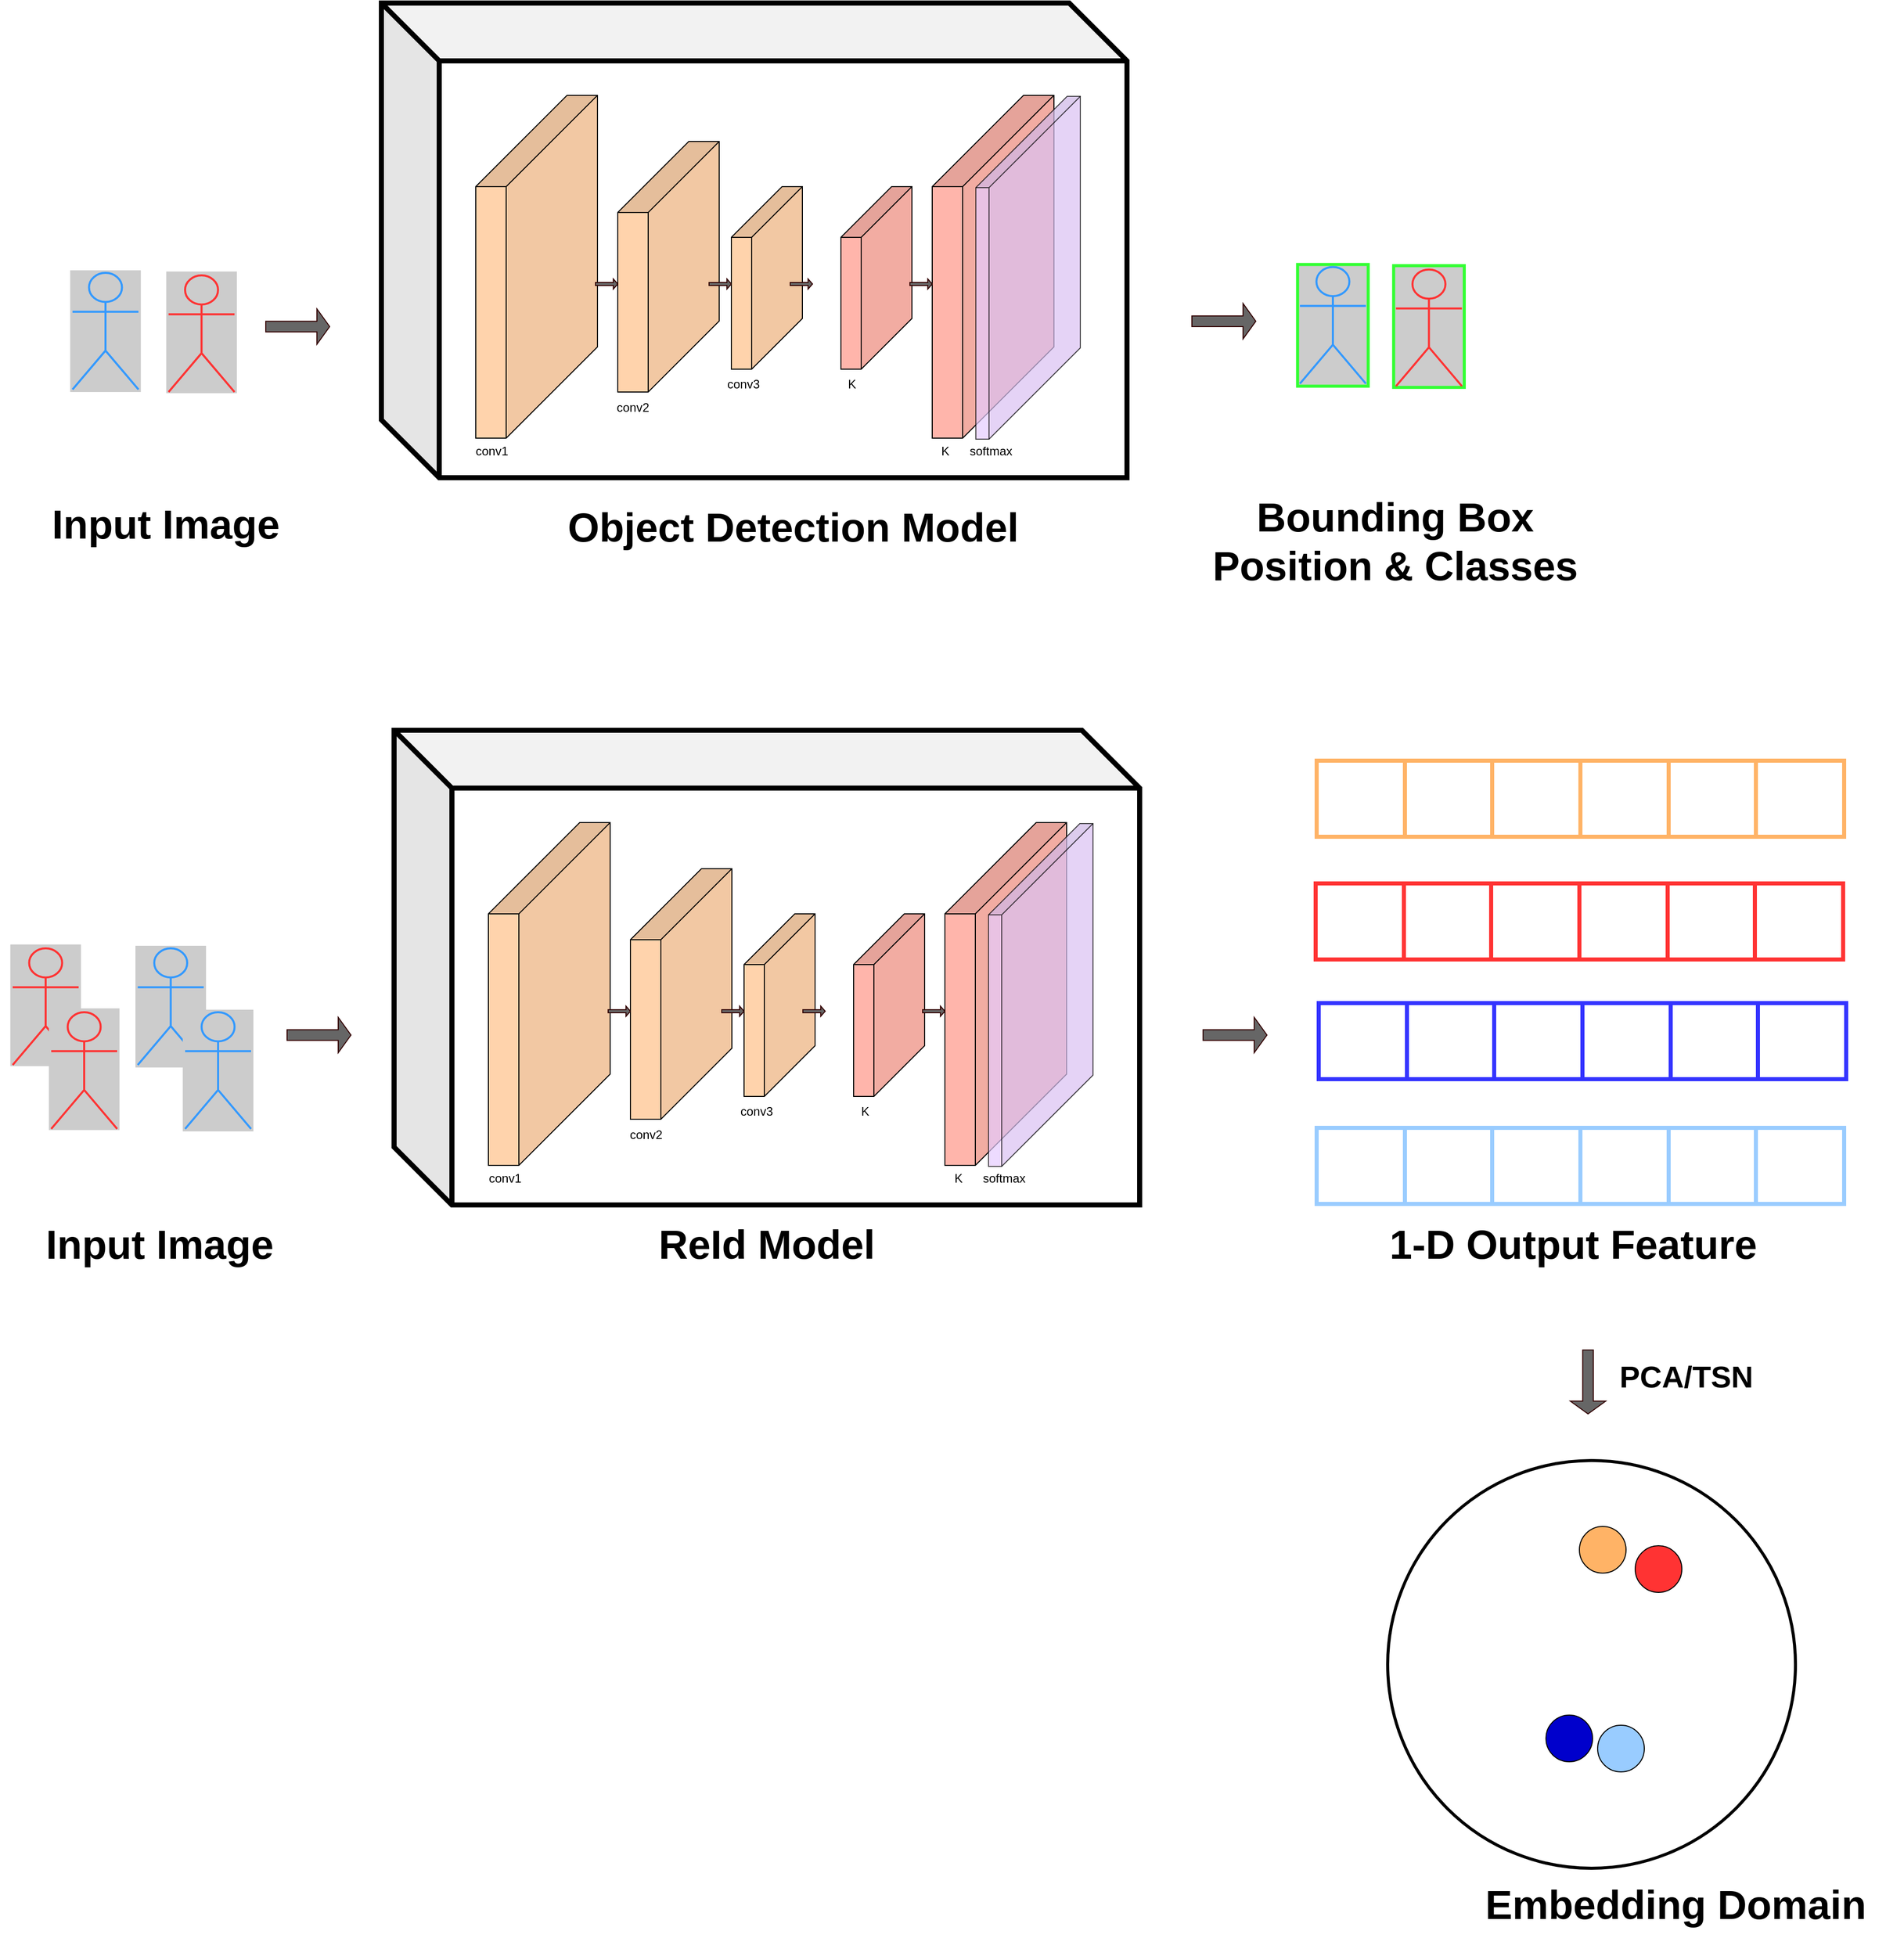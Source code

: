 <mxfile version="28.2.5">
  <diagram name="Page-1" id="WjF_F_Gl6Rn0I5zLKxKO">
    <mxGraphModel dx="316" dy="371" grid="0" gridSize="10" guides="1" tooltips="1" connect="1" arrows="1" fold="1" page="0" pageScale="1" pageWidth="1200" pageHeight="1920" math="0" shadow="0">
      <root>
        <mxCell id="0" />
        <mxCell id="1" parent="0" />
        <mxCell id="8Lv7MLW6m_Yjp40SAztl-351" value="" style="rounded=0;whiteSpace=wrap;html=1;rotation=90;fillColor=#CCCCCC;strokeColor=none;strokeWidth=3;" vertex="1" parent="1">
          <mxGeometry x="2373.695" y="1320.875" width="120" height="69.63" as="geometry" />
        </mxCell>
        <mxCell id="8Lv7MLW6m_Yjp40SAztl-121" value="&lt;h1&gt;Object Detection Model&lt;/h1&gt;" style="text;html=1;align=center;verticalAlign=middle;whiteSpace=wrap;rounded=0;fontSize=20;" vertex="1" parent="1">
          <mxGeometry x="2793.25" y="1513" width="447.5" height="67" as="geometry" />
        </mxCell>
        <mxCell id="8Lv7MLW6m_Yjp40SAztl-122" value="&lt;h1&gt;Input Image&lt;/h1&gt;" style="text;html=1;align=center;verticalAlign=middle;whiteSpace=wrap;rounded=0;fontSize=20;" vertex="1" parent="1">
          <mxGeometry x="2241" y="1510" width="315" height="67" as="geometry" />
        </mxCell>
        <mxCell id="8Lv7MLW6m_Yjp40SAztl-124" value="&lt;h1&gt;Bounding Box Position &amp;amp; Classes&lt;/h1&gt;" style="text;html=1;align=center;verticalAlign=middle;whiteSpace=wrap;rounded=0;fontSize=20;" vertex="1" parent="1">
          <mxGeometry x="3421" y="1527" width="379" height="67" as="geometry" />
        </mxCell>
        <mxCell id="8Lv7MLW6m_Yjp40SAztl-156" value="" style="shape=cube;whiteSpace=wrap;html=1;boundedLbl=1;backgroundOutline=1;darkOpacity=0.05;darkOpacity2=0.1;size=57;strokeWidth=5;direction=east;rotation=0;flipH=0;flipV=0;" vertex="1" parent="1">
          <mxGeometry x="2611" y="1031" width="735" height="468" as="geometry" />
        </mxCell>
        <mxCell id="8Lv7MLW6m_Yjp40SAztl-158" value="" style="shape=cube;whiteSpace=wrap;html=1;boundedLbl=1;backgroundOutline=1;darkOpacity=0.05;darkOpacity2=0.1;fillColor=#FFD3AC;size=90;direction=south;" vertex="1" parent="1">
          <mxGeometry x="2704" y="1122" width="120" height="338" as="geometry" />
        </mxCell>
        <mxCell id="8Lv7MLW6m_Yjp40SAztl-159" value="" style="shape=cube;whiteSpace=wrap;html=1;boundedLbl=1;backgroundOutline=1;darkOpacity=0.05;darkOpacity2=0.1;fillColor=#FFD3AC;size=70;direction=south;" vertex="1" parent="1">
          <mxGeometry x="2844" y="1167.5" width="100" height="247" as="geometry" />
        </mxCell>
        <mxCell id="8Lv7MLW6m_Yjp40SAztl-160" value="" style="shape=cube;whiteSpace=wrap;html=1;boundedLbl=1;backgroundOutline=1;darkOpacity=0.05;darkOpacity2=0.1;fillColor=#FFD3AC;size=50;direction=south;" vertex="1" parent="1">
          <mxGeometry x="2956" y="1212" width="70" height="180" as="geometry" />
        </mxCell>
        <mxCell id="8Lv7MLW6m_Yjp40SAztl-161" value="" style="shape=cube;whiteSpace=wrap;html=1;boundedLbl=1;backgroundOutline=1;darkOpacity=0.05;darkOpacity2=0.1;fillColor=#FFB5AB;size=50;direction=south;" vertex="1" parent="1">
          <mxGeometry x="3064" y="1212" width="70" height="180" as="geometry" />
        </mxCell>
        <mxCell id="8Lv7MLW6m_Yjp40SAztl-162" value="" style="shape=cube;whiteSpace=wrap;html=1;boundedLbl=1;backgroundOutline=1;darkOpacity=0.05;darkOpacity2=0.1;fillColor=#FFB5AB;size=90;direction=south;" vertex="1" parent="1">
          <mxGeometry x="3154" y="1122" width="120" height="338" as="geometry" />
        </mxCell>
        <mxCell id="8Lv7MLW6m_Yjp40SAztl-163" value="" style="shape=singleArrow;whiteSpace=wrap;html=1;strokeColor=#330000;fillColor=#666666;" vertex="1" parent="1">
          <mxGeometry x="2934" y="1303" width="22" height="10" as="geometry" />
        </mxCell>
        <mxCell id="8Lv7MLW6m_Yjp40SAztl-164" value="" style="shape=singleArrow;whiteSpace=wrap;html=1;strokeColor=#330000;fillColor=#666666;" vertex="1" parent="1">
          <mxGeometry x="2822" y="1303" width="22" height="10" as="geometry" />
        </mxCell>
        <mxCell id="8Lv7MLW6m_Yjp40SAztl-165" value="" style="shape=singleArrow;whiteSpace=wrap;html=1;strokeColor=#330000;fillColor=#666666;" vertex="1" parent="1">
          <mxGeometry x="3014" y="1303" width="22" height="10" as="geometry" />
        </mxCell>
        <mxCell id="8Lv7MLW6m_Yjp40SAztl-166" value="" style="shape=singleArrow;whiteSpace=wrap;html=1;strokeColor=#330000;fillColor=#666666;" vertex="1" parent="1">
          <mxGeometry x="3132" y="1303" width="22" height="10" as="geometry" />
        </mxCell>
        <mxCell id="8Lv7MLW6m_Yjp40SAztl-168" value="" style="shape=cube;whiteSpace=wrap;html=1;boundedLbl=1;backgroundOutline=1;darkOpacity=0.05;darkOpacity2=0.1;fillColor=#E5CCFF;size=90;direction=south;opacity=70;" vertex="1" parent="1">
          <mxGeometry x="3197" y="1123" width="103" height="338" as="geometry" />
        </mxCell>
        <mxCell id="8Lv7MLW6m_Yjp40SAztl-169" value="c&lt;span style=&quot;background-color: transparent; color: light-dark(rgb(0, 0, 0), rgb(255, 255, 255));&quot;&gt;onv2&lt;/span&gt;" style="text;html=1;align=center;verticalAlign=middle;whiteSpace=wrap;rounded=0;" vertex="1" parent="1">
          <mxGeometry x="2829" y="1414.5" width="60" height="30" as="geometry" />
        </mxCell>
        <mxCell id="8Lv7MLW6m_Yjp40SAztl-170" value="c&lt;span style=&quot;background-color: transparent; color: light-dark(rgb(0, 0, 0), rgb(255, 255, 255));&quot;&gt;onv1&lt;/span&gt;" style="text;html=1;align=center;verticalAlign=middle;whiteSpace=wrap;rounded=0;" vertex="1" parent="1">
          <mxGeometry x="2690" y="1458" width="60" height="30" as="geometry" />
        </mxCell>
        <mxCell id="8Lv7MLW6m_Yjp40SAztl-171" value="c&lt;span style=&quot;background-color: transparent; color: light-dark(rgb(0, 0, 0), rgb(255, 255, 255));&quot;&gt;onv3&lt;/span&gt;" style="text;html=1;align=center;verticalAlign=middle;whiteSpace=wrap;rounded=0;" vertex="1" parent="1">
          <mxGeometry x="2938" y="1392" width="60" height="30" as="geometry" />
        </mxCell>
        <mxCell id="8Lv7MLW6m_Yjp40SAztl-172" value="K" style="text;html=1;align=center;verticalAlign=middle;whiteSpace=wrap;rounded=0;" vertex="1" parent="1">
          <mxGeometry x="3045" y="1392" width="60" height="30" as="geometry" />
        </mxCell>
        <mxCell id="8Lv7MLW6m_Yjp40SAztl-173" value="K" style="text;html=1;align=center;verticalAlign=middle;whiteSpace=wrap;rounded=0;" vertex="1" parent="1">
          <mxGeometry x="3137" y="1458" width="60" height="30" as="geometry" />
        </mxCell>
        <mxCell id="8Lv7MLW6m_Yjp40SAztl-174" value="softmax" style="text;html=1;align=center;verticalAlign=middle;whiteSpace=wrap;rounded=0;" vertex="1" parent="1">
          <mxGeometry x="3182" y="1458" width="60" height="30" as="geometry" />
        </mxCell>
        <mxCell id="8Lv7MLW6m_Yjp40SAztl-214" value="Actor" style="shape=umlActor;verticalLabelPosition=bottom;verticalAlign=top;html=1;outlineConnect=0;noLabel=1;strokeColor=#FF3333;strokeWidth=2;fillColor=#CCCCCC;" vertex="1" parent="1">
          <mxGeometry x="2401.195" y="1299.505" width="65" height="115" as="geometry" />
        </mxCell>
        <mxCell id="8Lv7MLW6m_Yjp40SAztl-222" value="" style="shape=singleArrow;whiteSpace=wrap;html=1;strokeColor=#330000;fillColor=#666666;" vertex="1" parent="1">
          <mxGeometry x="2497" y="1332.5" width="63" height="35" as="geometry" />
        </mxCell>
        <mxCell id="8Lv7MLW6m_Yjp40SAztl-223" value="" style="shape=singleArrow;whiteSpace=wrap;html=1;strokeColor=#330000;fillColor=#666666;" vertex="1" parent="1">
          <mxGeometry x="3410" y="1327.19" width="63" height="35" as="geometry" />
        </mxCell>
        <mxCell id="8Lv7MLW6m_Yjp40SAztl-299" value="" style="group;strokeColor=#FFB366;strokeWidth=4;" vertex="1" connectable="0" parent="1">
          <mxGeometry x="3533" y="1778" width="520" height="75" as="geometry" />
        </mxCell>
        <mxCell id="8Lv7MLW6m_Yjp40SAztl-277" value="" style="childLayout=tableLayout;recursiveResize=0;shadow=0;fillColor=none;strokeColor=#FFB366;strokeWidth=4;" vertex="1" parent="8Lv7MLW6m_Yjp40SAztl-299">
          <mxGeometry width="260" height="75" as="geometry" />
        </mxCell>
        <mxCell id="8Lv7MLW6m_Yjp40SAztl-278" value="" style="shape=tableRow;horizontal=0;startSize=0;swimlaneHead=0;swimlaneBody=0;top=0;left=0;bottom=0;right=0;dropTarget=0;collapsible=0;recursiveResize=0;expand=0;fontStyle=0;fillColor=none;strokeColor=#FFB366;strokeWidth=4;" vertex="1" parent="8Lv7MLW6m_Yjp40SAztl-277">
          <mxGeometry width="260" height="75" as="geometry" />
        </mxCell>
        <mxCell id="8Lv7MLW6m_Yjp40SAztl-279" value="" style="connectable=0;recursiveResize=0;strokeColor=#FFB366;fillColor=none;align=center;whiteSpace=wrap;html=1;strokeWidth=4;" vertex="1" parent="8Lv7MLW6m_Yjp40SAztl-278">
          <mxGeometry width="87" height="75" as="geometry">
            <mxRectangle width="87" height="75" as="alternateBounds" />
          </mxGeometry>
        </mxCell>
        <mxCell id="8Lv7MLW6m_Yjp40SAztl-280" value="" style="connectable=0;recursiveResize=0;strokeColor=#FFB366;fillColor=none;align=center;whiteSpace=wrap;html=1;strokeWidth=4;" vertex="1" parent="8Lv7MLW6m_Yjp40SAztl-278">
          <mxGeometry x="87" width="86" height="75" as="geometry">
            <mxRectangle width="86" height="75" as="alternateBounds" />
          </mxGeometry>
        </mxCell>
        <mxCell id="8Lv7MLW6m_Yjp40SAztl-281" value="" style="connectable=0;recursiveResize=0;strokeColor=#FFB366;fillColor=none;align=center;whiteSpace=wrap;html=1;strokeWidth=4;" vertex="1" parent="8Lv7MLW6m_Yjp40SAztl-278">
          <mxGeometry x="173" width="87" height="75" as="geometry">
            <mxRectangle width="87" height="75" as="alternateBounds" />
          </mxGeometry>
        </mxCell>
        <mxCell id="8Lv7MLW6m_Yjp40SAztl-294" value="" style="childLayout=tableLayout;recursiveResize=0;shadow=0;fillColor=none;strokeColor=#FFB366;strokeWidth=4;" vertex="1" parent="8Lv7MLW6m_Yjp40SAztl-299">
          <mxGeometry x="260" width="260" height="75" as="geometry" />
        </mxCell>
        <mxCell id="8Lv7MLW6m_Yjp40SAztl-295" value="" style="shape=tableRow;horizontal=0;startSize=0;swimlaneHead=0;swimlaneBody=0;top=0;left=0;bottom=0;right=0;dropTarget=0;collapsible=0;recursiveResize=0;expand=0;fontStyle=0;fillColor=none;strokeColor=#FFB366;strokeWidth=4;" vertex="1" parent="8Lv7MLW6m_Yjp40SAztl-294">
          <mxGeometry width="260" height="75" as="geometry" />
        </mxCell>
        <mxCell id="8Lv7MLW6m_Yjp40SAztl-296" value="" style="connectable=0;recursiveResize=0;strokeColor=#FFB366;fillColor=none;align=center;whiteSpace=wrap;html=1;strokeWidth=4;" vertex="1" parent="8Lv7MLW6m_Yjp40SAztl-295">
          <mxGeometry width="87" height="75" as="geometry">
            <mxRectangle width="87" height="75" as="alternateBounds" />
          </mxGeometry>
        </mxCell>
        <mxCell id="8Lv7MLW6m_Yjp40SAztl-297" value="" style="connectable=0;recursiveResize=0;strokeColor=#FFB366;fillColor=none;align=center;whiteSpace=wrap;html=1;strokeWidth=4;" vertex="1" parent="8Lv7MLW6m_Yjp40SAztl-295">
          <mxGeometry x="87" width="86" height="75" as="geometry">
            <mxRectangle width="86" height="75" as="alternateBounds" />
          </mxGeometry>
        </mxCell>
        <mxCell id="8Lv7MLW6m_Yjp40SAztl-298" value="" style="connectable=0;recursiveResize=0;strokeColor=#FFB366;fillColor=none;align=center;whiteSpace=wrap;html=1;strokeWidth=4;" vertex="1" parent="8Lv7MLW6m_Yjp40SAztl-295">
          <mxGeometry x="173" width="87" height="75" as="geometry">
            <mxRectangle width="87" height="75" as="alternateBounds" />
          </mxGeometry>
        </mxCell>
        <mxCell id="8Lv7MLW6m_Yjp40SAztl-300" value="" style="group;strokeColor=#FF3333;strokeWidth=4;" vertex="1" connectable="0" parent="1">
          <mxGeometry x="3532" y="1899" width="520" height="75" as="geometry" />
        </mxCell>
        <mxCell id="8Lv7MLW6m_Yjp40SAztl-301" value="" style="childLayout=tableLayout;recursiveResize=0;shadow=0;fillColor=none;strokeColor=#FF3333;strokeWidth=4;" vertex="1" parent="8Lv7MLW6m_Yjp40SAztl-300">
          <mxGeometry width="260" height="75" as="geometry" />
        </mxCell>
        <mxCell id="8Lv7MLW6m_Yjp40SAztl-302" value="" style="shape=tableRow;horizontal=0;startSize=0;swimlaneHead=0;swimlaneBody=0;top=0;left=0;bottom=0;right=0;dropTarget=0;collapsible=0;recursiveResize=0;expand=0;fontStyle=0;fillColor=none;strokeColor=#FF3333;strokeWidth=4;" vertex="1" parent="8Lv7MLW6m_Yjp40SAztl-301">
          <mxGeometry width="260" height="75" as="geometry" />
        </mxCell>
        <mxCell id="8Lv7MLW6m_Yjp40SAztl-303" value="" style="connectable=0;recursiveResize=0;strokeColor=#FF3333;fillColor=none;align=center;whiteSpace=wrap;html=1;strokeWidth=4;" vertex="1" parent="8Lv7MLW6m_Yjp40SAztl-302">
          <mxGeometry width="87" height="75" as="geometry">
            <mxRectangle width="87" height="75" as="alternateBounds" />
          </mxGeometry>
        </mxCell>
        <mxCell id="8Lv7MLW6m_Yjp40SAztl-304" value="" style="connectable=0;recursiveResize=0;strokeColor=#FF3333;fillColor=none;align=center;whiteSpace=wrap;html=1;strokeWidth=4;" vertex="1" parent="8Lv7MLW6m_Yjp40SAztl-302">
          <mxGeometry x="87" width="86" height="75" as="geometry">
            <mxRectangle width="86" height="75" as="alternateBounds" />
          </mxGeometry>
        </mxCell>
        <mxCell id="8Lv7MLW6m_Yjp40SAztl-305" value="" style="connectable=0;recursiveResize=0;strokeColor=#FF3333;fillColor=none;align=center;whiteSpace=wrap;html=1;strokeWidth=4;" vertex="1" parent="8Lv7MLW6m_Yjp40SAztl-302">
          <mxGeometry x="173" width="87" height="75" as="geometry">
            <mxRectangle width="87" height="75" as="alternateBounds" />
          </mxGeometry>
        </mxCell>
        <mxCell id="8Lv7MLW6m_Yjp40SAztl-306" value="" style="childLayout=tableLayout;recursiveResize=0;shadow=0;fillColor=none;strokeColor=#FF3333;strokeWidth=4;" vertex="1" parent="8Lv7MLW6m_Yjp40SAztl-300">
          <mxGeometry x="260" width="260" height="75" as="geometry" />
        </mxCell>
        <mxCell id="8Lv7MLW6m_Yjp40SAztl-307" value="" style="shape=tableRow;horizontal=0;startSize=0;swimlaneHead=0;swimlaneBody=0;top=0;left=0;bottom=0;right=0;dropTarget=0;collapsible=0;recursiveResize=0;expand=0;fontStyle=0;fillColor=none;strokeColor=#FF3333;strokeWidth=4;" vertex="1" parent="8Lv7MLW6m_Yjp40SAztl-306">
          <mxGeometry width="260" height="75" as="geometry" />
        </mxCell>
        <mxCell id="8Lv7MLW6m_Yjp40SAztl-308" value="" style="connectable=0;recursiveResize=0;strokeColor=#FF3333;fillColor=none;align=center;whiteSpace=wrap;html=1;strokeWidth=4;" vertex="1" parent="8Lv7MLW6m_Yjp40SAztl-307">
          <mxGeometry width="87" height="75" as="geometry">
            <mxRectangle width="87" height="75" as="alternateBounds" />
          </mxGeometry>
        </mxCell>
        <mxCell id="8Lv7MLW6m_Yjp40SAztl-309" value="" style="connectable=0;recursiveResize=0;strokeColor=#FF3333;fillColor=none;align=center;whiteSpace=wrap;html=1;strokeWidth=4;" vertex="1" parent="8Lv7MLW6m_Yjp40SAztl-307">
          <mxGeometry x="87" width="86" height="75" as="geometry">
            <mxRectangle width="86" height="75" as="alternateBounds" />
          </mxGeometry>
        </mxCell>
        <mxCell id="8Lv7MLW6m_Yjp40SAztl-310" value="" style="connectable=0;recursiveResize=0;strokeColor=#FF3333;fillColor=none;align=center;whiteSpace=wrap;html=1;strokeWidth=4;" vertex="1" parent="8Lv7MLW6m_Yjp40SAztl-307">
          <mxGeometry x="173" width="87" height="75" as="geometry">
            <mxRectangle width="87" height="75" as="alternateBounds" />
          </mxGeometry>
        </mxCell>
        <mxCell id="8Lv7MLW6m_Yjp40SAztl-311" value="" style="group;strokeColor=#0000CC;strokeWidth=4;" vertex="1" connectable="0" parent="1">
          <mxGeometry x="3535" y="2017" width="520" height="75" as="geometry" />
        </mxCell>
        <mxCell id="8Lv7MLW6m_Yjp40SAztl-312" value="" style="childLayout=tableLayout;recursiveResize=0;shadow=0;fillColor=none;strokeColor=#3333FF;strokeWidth=4;" vertex="1" parent="8Lv7MLW6m_Yjp40SAztl-311">
          <mxGeometry width="260" height="75" as="geometry" />
        </mxCell>
        <mxCell id="8Lv7MLW6m_Yjp40SAztl-313" value="" style="shape=tableRow;horizontal=0;startSize=0;swimlaneHead=0;swimlaneBody=0;top=0;left=0;bottom=0;right=0;dropTarget=0;collapsible=0;recursiveResize=0;expand=0;fontStyle=0;fillColor=none;strokeColor=#3333FF;strokeWidth=4;" vertex="1" parent="8Lv7MLW6m_Yjp40SAztl-312">
          <mxGeometry width="260" height="75" as="geometry" />
        </mxCell>
        <mxCell id="8Lv7MLW6m_Yjp40SAztl-314" value="" style="connectable=0;recursiveResize=0;strokeColor=#3333FF;fillColor=none;align=center;whiteSpace=wrap;html=1;strokeWidth=4;" vertex="1" parent="8Lv7MLW6m_Yjp40SAztl-313">
          <mxGeometry width="87" height="75" as="geometry">
            <mxRectangle width="87" height="75" as="alternateBounds" />
          </mxGeometry>
        </mxCell>
        <mxCell id="8Lv7MLW6m_Yjp40SAztl-315" value="" style="connectable=0;recursiveResize=0;strokeColor=#3333FF;fillColor=none;align=center;whiteSpace=wrap;html=1;strokeWidth=4;" vertex="1" parent="8Lv7MLW6m_Yjp40SAztl-313">
          <mxGeometry x="87" width="86" height="75" as="geometry">
            <mxRectangle width="86" height="75" as="alternateBounds" />
          </mxGeometry>
        </mxCell>
        <mxCell id="8Lv7MLW6m_Yjp40SAztl-316" value="" style="connectable=0;recursiveResize=0;strokeColor=#3333FF;fillColor=none;align=center;whiteSpace=wrap;html=1;strokeWidth=4;" vertex="1" parent="8Lv7MLW6m_Yjp40SAztl-313">
          <mxGeometry x="173" width="87" height="75" as="geometry">
            <mxRectangle width="87" height="75" as="alternateBounds" />
          </mxGeometry>
        </mxCell>
        <mxCell id="8Lv7MLW6m_Yjp40SAztl-317" value="" style="childLayout=tableLayout;recursiveResize=0;shadow=0;fillColor=none;strokeColor=#3333FF;strokeWidth=4;" vertex="1" parent="8Lv7MLW6m_Yjp40SAztl-311">
          <mxGeometry x="260" width="260" height="75" as="geometry" />
        </mxCell>
        <mxCell id="8Lv7MLW6m_Yjp40SAztl-318" value="" style="shape=tableRow;horizontal=0;startSize=0;swimlaneHead=0;swimlaneBody=0;top=0;left=0;bottom=0;right=0;dropTarget=0;collapsible=0;recursiveResize=0;expand=0;fontStyle=0;fillColor=none;strokeColor=#3333FF;strokeWidth=4;" vertex="1" parent="8Lv7MLW6m_Yjp40SAztl-317">
          <mxGeometry width="260" height="75" as="geometry" />
        </mxCell>
        <mxCell id="8Lv7MLW6m_Yjp40SAztl-319" value="" style="connectable=0;recursiveResize=0;strokeColor=#3333FF;fillColor=none;align=center;whiteSpace=wrap;html=1;strokeWidth=4;" vertex="1" parent="8Lv7MLW6m_Yjp40SAztl-318">
          <mxGeometry width="87" height="75" as="geometry">
            <mxRectangle width="87" height="75" as="alternateBounds" />
          </mxGeometry>
        </mxCell>
        <mxCell id="8Lv7MLW6m_Yjp40SAztl-320" value="" style="connectable=0;recursiveResize=0;strokeColor=#3333FF;fillColor=none;align=center;whiteSpace=wrap;html=1;strokeWidth=4;" vertex="1" parent="8Lv7MLW6m_Yjp40SAztl-318">
          <mxGeometry x="87" width="86" height="75" as="geometry">
            <mxRectangle width="86" height="75" as="alternateBounds" />
          </mxGeometry>
        </mxCell>
        <mxCell id="8Lv7MLW6m_Yjp40SAztl-321" value="" style="connectable=0;recursiveResize=0;strokeColor=#3333FF;fillColor=none;align=center;whiteSpace=wrap;html=1;strokeWidth=4;" vertex="1" parent="8Lv7MLW6m_Yjp40SAztl-318">
          <mxGeometry x="173" width="87" height="75" as="geometry">
            <mxRectangle width="87" height="75" as="alternateBounds" />
          </mxGeometry>
        </mxCell>
        <mxCell id="8Lv7MLW6m_Yjp40SAztl-322" value="" style="group;strokeColor=#99CCFF;strokeWidth=4;" vertex="1" connectable="0" parent="1">
          <mxGeometry x="3533" y="2140" width="520" height="75" as="geometry" />
        </mxCell>
        <mxCell id="8Lv7MLW6m_Yjp40SAztl-323" value="" style="childLayout=tableLayout;recursiveResize=0;shadow=0;fillColor=none;strokeColor=#99CCFF;strokeWidth=4;" vertex="1" parent="8Lv7MLW6m_Yjp40SAztl-322">
          <mxGeometry width="260" height="75" as="geometry" />
        </mxCell>
        <mxCell id="8Lv7MLW6m_Yjp40SAztl-324" value="" style="shape=tableRow;horizontal=0;startSize=0;swimlaneHead=0;swimlaneBody=0;top=0;left=0;bottom=0;right=0;dropTarget=0;collapsible=0;recursiveResize=0;expand=0;fontStyle=0;fillColor=none;strokeColor=#99CCFF;strokeWidth=4;" vertex="1" parent="8Lv7MLW6m_Yjp40SAztl-323">
          <mxGeometry width="260" height="75" as="geometry" />
        </mxCell>
        <mxCell id="8Lv7MLW6m_Yjp40SAztl-325" value="" style="connectable=0;recursiveResize=0;strokeColor=#99CCFF;fillColor=none;align=center;whiteSpace=wrap;html=1;strokeWidth=4;" vertex="1" parent="8Lv7MLW6m_Yjp40SAztl-324">
          <mxGeometry width="87" height="75" as="geometry">
            <mxRectangle width="87" height="75" as="alternateBounds" />
          </mxGeometry>
        </mxCell>
        <mxCell id="8Lv7MLW6m_Yjp40SAztl-326" value="" style="connectable=0;recursiveResize=0;strokeColor=#99CCFF;fillColor=none;align=center;whiteSpace=wrap;html=1;strokeWidth=4;" vertex="1" parent="8Lv7MLW6m_Yjp40SAztl-324">
          <mxGeometry x="87" width="86" height="75" as="geometry">
            <mxRectangle width="86" height="75" as="alternateBounds" />
          </mxGeometry>
        </mxCell>
        <mxCell id="8Lv7MLW6m_Yjp40SAztl-327" value="" style="connectable=0;recursiveResize=0;strokeColor=#99CCFF;fillColor=none;align=center;whiteSpace=wrap;html=1;strokeWidth=4;" vertex="1" parent="8Lv7MLW6m_Yjp40SAztl-324">
          <mxGeometry x="173" width="87" height="75" as="geometry">
            <mxRectangle width="87" height="75" as="alternateBounds" />
          </mxGeometry>
        </mxCell>
        <mxCell id="8Lv7MLW6m_Yjp40SAztl-328" value="" style="childLayout=tableLayout;recursiveResize=0;shadow=0;fillColor=none;strokeColor=#99CCFF;strokeWidth=4;" vertex="1" parent="8Lv7MLW6m_Yjp40SAztl-322">
          <mxGeometry x="260" width="260" height="75" as="geometry" />
        </mxCell>
        <mxCell id="8Lv7MLW6m_Yjp40SAztl-329" value="" style="shape=tableRow;horizontal=0;startSize=0;swimlaneHead=0;swimlaneBody=0;top=0;left=0;bottom=0;right=0;dropTarget=0;collapsible=0;recursiveResize=0;expand=0;fontStyle=0;fillColor=none;strokeColor=#99CCFF;strokeWidth=4;" vertex="1" parent="8Lv7MLW6m_Yjp40SAztl-328">
          <mxGeometry width="260" height="75" as="geometry" />
        </mxCell>
        <mxCell id="8Lv7MLW6m_Yjp40SAztl-330" value="" style="connectable=0;recursiveResize=0;strokeColor=#99CCFF;fillColor=none;align=center;whiteSpace=wrap;html=1;strokeWidth=4;" vertex="1" parent="8Lv7MLW6m_Yjp40SAztl-329">
          <mxGeometry width="87" height="75" as="geometry">
            <mxRectangle width="87" height="75" as="alternateBounds" />
          </mxGeometry>
        </mxCell>
        <mxCell id="8Lv7MLW6m_Yjp40SAztl-331" value="" style="connectable=0;recursiveResize=0;strokeColor=#99CCFF;fillColor=none;align=center;whiteSpace=wrap;html=1;strokeWidth=4;" vertex="1" parent="8Lv7MLW6m_Yjp40SAztl-329">
          <mxGeometry x="87" width="86" height="75" as="geometry">
            <mxRectangle width="86" height="75" as="alternateBounds" />
          </mxGeometry>
        </mxCell>
        <mxCell id="8Lv7MLW6m_Yjp40SAztl-332" value="" style="connectable=0;recursiveResize=0;strokeColor=#99CCFF;fillColor=none;align=center;whiteSpace=wrap;html=1;strokeWidth=4;" vertex="1" parent="8Lv7MLW6m_Yjp40SAztl-329">
          <mxGeometry x="173" width="87" height="75" as="geometry">
            <mxRectangle width="87" height="75" as="alternateBounds" />
          </mxGeometry>
        </mxCell>
        <mxCell id="8Lv7MLW6m_Yjp40SAztl-333" value="" style="ellipse;whiteSpace=wrap;html=1;aspect=fixed;strokeWidth=3;" vertex="1" parent="1">
          <mxGeometry x="3603" y="2468" width="402" height="402" as="geometry" />
        </mxCell>
        <mxCell id="8Lv7MLW6m_Yjp40SAztl-335" value="" style="ellipse;whiteSpace=wrap;html=1;fillColor=#FFB366;" vertex="1" parent="1">
          <mxGeometry x="3792" y="2533" width="46" height="46" as="geometry" />
        </mxCell>
        <mxCell id="8Lv7MLW6m_Yjp40SAztl-336" value="" style="ellipse;whiteSpace=wrap;html=1;fillColor=#FF3333;" vertex="1" parent="1">
          <mxGeometry x="3847" y="2552" width="46" height="46" as="geometry" />
        </mxCell>
        <mxCell id="8Lv7MLW6m_Yjp40SAztl-338" value="" style="ellipse;whiteSpace=wrap;html=1;fillColor=#0000CC;" vertex="1" parent="1">
          <mxGeometry x="3759" y="2719" width="46" height="46" as="geometry" />
        </mxCell>
        <mxCell id="8Lv7MLW6m_Yjp40SAztl-339" value="" style="ellipse;whiteSpace=wrap;html=1;fillColor=#99CCFF;" vertex="1" parent="1">
          <mxGeometry x="3810" y="2729" width="46" height="46" as="geometry" />
        </mxCell>
        <mxCell id="8Lv7MLW6m_Yjp40SAztl-341" value="" style="shape=singleArrow;whiteSpace=wrap;html=1;strokeColor=#330000;fillColor=#666666;" vertex="1" parent="1">
          <mxGeometry x="3421" y="2031" width="63" height="35" as="geometry" />
        </mxCell>
        <mxCell id="8Lv7MLW6m_Yjp40SAztl-342" value="" style="shape=singleArrow;whiteSpace=wrap;html=1;strokeColor=#330000;fillColor=#666666;rotation=90;" vertex="1" parent="1">
          <mxGeometry x="3769" y="2373" width="63" height="35" as="geometry" />
        </mxCell>
        <mxCell id="8Lv7MLW6m_Yjp40SAztl-343" value="&lt;h1&gt;Input Image&lt;/h1&gt;" style="text;html=1;align=center;verticalAlign=middle;whiteSpace=wrap;rounded=0;fontSize=20;" vertex="1" parent="1">
          <mxGeometry x="2235" y="2220" width="315" height="67" as="geometry" />
        </mxCell>
        <mxCell id="8Lv7MLW6m_Yjp40SAztl-344" value="&lt;h1&gt;ReId Model&lt;/h1&gt;" style="text;html=1;align=center;verticalAlign=middle;whiteSpace=wrap;rounded=0;fontSize=20;" vertex="1" parent="1">
          <mxGeometry x="2767.25" y="2220" width="447.5" height="67" as="geometry" />
        </mxCell>
        <mxCell id="8Lv7MLW6m_Yjp40SAztl-345" value="&lt;h1&gt;1-D Output Feature&lt;/h1&gt;" style="text;html=1;align=center;verticalAlign=middle;whiteSpace=wrap;rounded=0;fontSize=20;" vertex="1" parent="1">
          <mxGeometry x="3562" y="2220" width="447.5" height="67" as="geometry" />
        </mxCell>
        <mxCell id="8Lv7MLW6m_Yjp40SAztl-346" value="&lt;h1&gt;&lt;font style=&quot;font-size: 30px;&quot;&gt;PCA/TSN&lt;/font&gt;&lt;/h1&gt;" style="text;html=1;align=center;verticalAlign=middle;whiteSpace=wrap;rounded=0;fontSize=20;" vertex="1" parent="1">
          <mxGeometry x="3784.5" y="2347" width="225" height="67" as="geometry" />
        </mxCell>
        <mxCell id="8Lv7MLW6m_Yjp40SAztl-347" value="&lt;h1&gt;Embedding Domain&lt;/h1&gt;" style="text;html=1;align=center;verticalAlign=middle;whiteSpace=wrap;rounded=0;fontSize=20;" vertex="1" parent="1">
          <mxGeometry x="3663.25" y="2871" width="447.5" height="67" as="geometry" />
        </mxCell>
        <mxCell id="8Lv7MLW6m_Yjp40SAztl-350" value="" style="rounded=0;whiteSpace=wrap;html=1;rotation=90;fillColor=#CCCCCC;strokeColor=none;strokeWidth=3;" vertex="1" parent="1">
          <mxGeometry x="2279.005" y="1319.69" width="120" height="69.63" as="geometry" />
        </mxCell>
        <mxCell id="8Lv7MLW6m_Yjp40SAztl-213" value="Actor" style="shape=umlActor;verticalLabelPosition=bottom;verticalAlign=top;html=1;outlineConnect=0;noLabel=1;strokeWidth=2;strokeColor=#3399FF;perimeterSpacing=34;fillColor=#CCCCCC;" vertex="1" parent="1">
          <mxGeometry x="2306.505" y="1297.005" width="65" height="115" as="geometry" />
        </mxCell>
        <mxCell id="8Lv7MLW6m_Yjp40SAztl-352" value="" style="rounded=0;whiteSpace=wrap;html=1;rotation=90;fillColor=#CCCCCC;strokeColor=#33FF33;strokeWidth=3;" vertex="1" parent="1">
          <mxGeometry x="3583.685" y="1315.12" width="120" height="69.63" as="geometry" />
        </mxCell>
        <mxCell id="8Lv7MLW6m_Yjp40SAztl-353" value="Actor" style="shape=umlActor;verticalLabelPosition=bottom;verticalAlign=top;html=1;outlineConnect=0;noLabel=1;strokeColor=#FF3333;strokeWidth=2;fillColor=#CCCCCC;" vertex="1" parent="1">
          <mxGeometry x="3611.185" y="1293.75" width="65" height="115" as="geometry" />
        </mxCell>
        <mxCell id="8Lv7MLW6m_Yjp40SAztl-354" value="" style="rounded=0;whiteSpace=wrap;html=1;rotation=90;fillColor=#CCCCCC;strokeColor=#33FF33;strokeWidth=3;" vertex="1" parent="1">
          <mxGeometry x="3488.995" y="1313.935" width="120" height="69.63" as="geometry" />
        </mxCell>
        <mxCell id="8Lv7MLW6m_Yjp40SAztl-355" value="Actor" style="shape=umlActor;verticalLabelPosition=bottom;verticalAlign=top;html=1;outlineConnect=0;noLabel=1;strokeWidth=2;strokeColor=#3399FF;perimeterSpacing=34;fillColor=#CCCCCC;" vertex="1" parent="1">
          <mxGeometry x="3516.495" y="1291.25" width="65" height="115" as="geometry" />
        </mxCell>
        <mxCell id="8Lv7MLW6m_Yjp40SAztl-359" value="" style="rounded=0;whiteSpace=wrap;html=1;rotation=90;fillColor=#CCCCCC;strokeColor=none;strokeWidth=3;" vertex="1" parent="1">
          <mxGeometry x="2343.305" y="1985.685" width="120" height="69.63" as="geometry" />
        </mxCell>
        <mxCell id="8Lv7MLW6m_Yjp40SAztl-360" value="Actor" style="shape=umlActor;verticalLabelPosition=bottom;verticalAlign=top;html=1;outlineConnect=0;noLabel=1;strokeWidth=2;strokeColor=#3399FF;perimeterSpacing=34;fillColor=#CCCCCC;" vertex="1" parent="1">
          <mxGeometry x="2370.805" y="1963.0" width="65" height="115" as="geometry" />
        </mxCell>
        <mxCell id="8Lv7MLW6m_Yjp40SAztl-361" value="" style="rounded=0;whiteSpace=wrap;html=1;rotation=90;fillColor=#CCCCCC;strokeColor=none;strokeWidth=3;" vertex="1" parent="1">
          <mxGeometry x="2220.005" y="1984.37" width="120" height="69.63" as="geometry" />
        </mxCell>
        <mxCell id="8Lv7MLW6m_Yjp40SAztl-362" value="Actor" style="shape=umlActor;verticalLabelPosition=bottom;verticalAlign=top;html=1;outlineConnect=0;noLabel=1;strokeColor=#FF3333;strokeWidth=2;fillColor=#CCCCCC;" vertex="1" parent="1">
          <mxGeometry x="2247.505" y="1963" width="65" height="115" as="geometry" />
        </mxCell>
        <mxCell id="8Lv7MLW6m_Yjp40SAztl-363" value="" style="rounded=0;whiteSpace=wrap;html=1;rotation=90;fillColor=#CCCCCC;strokeColor=none;strokeWidth=3;" vertex="1" parent="1">
          <mxGeometry x="2389.995" y="2048.685" width="120" height="69.63" as="geometry" />
        </mxCell>
        <mxCell id="8Lv7MLW6m_Yjp40SAztl-364" value="Actor" style="shape=umlActor;verticalLabelPosition=bottom;verticalAlign=top;html=1;outlineConnect=0;noLabel=1;strokeWidth=2;strokeColor=#3399FF;perimeterSpacing=34;fillColor=#CCCCCC;" vertex="1" parent="1">
          <mxGeometry x="2417.495" y="2026" width="65" height="115" as="geometry" />
        </mxCell>
        <mxCell id="8Lv7MLW6m_Yjp40SAztl-382" value="" style="shape=cube;whiteSpace=wrap;html=1;boundedLbl=1;backgroundOutline=1;darkOpacity=0.05;darkOpacity2=0.1;size=57;strokeWidth=5;direction=east;rotation=0;flipH=0;flipV=0;" vertex="1" parent="1">
          <mxGeometry x="2623.5" y="1748" width="735" height="468" as="geometry" />
        </mxCell>
        <mxCell id="8Lv7MLW6m_Yjp40SAztl-383" value="" style="shape=cube;whiteSpace=wrap;html=1;boundedLbl=1;backgroundOutline=1;darkOpacity=0.05;darkOpacity2=0.1;fillColor=#FFD3AC;size=90;direction=south;" vertex="1" parent="1">
          <mxGeometry x="2716.5" y="1839" width="120" height="338" as="geometry" />
        </mxCell>
        <mxCell id="8Lv7MLW6m_Yjp40SAztl-384" value="" style="shape=cube;whiteSpace=wrap;html=1;boundedLbl=1;backgroundOutline=1;darkOpacity=0.05;darkOpacity2=0.1;fillColor=#FFD3AC;size=70;direction=south;" vertex="1" parent="1">
          <mxGeometry x="2856.5" y="1884.5" width="100" height="247" as="geometry" />
        </mxCell>
        <mxCell id="8Lv7MLW6m_Yjp40SAztl-385" value="" style="shape=cube;whiteSpace=wrap;html=1;boundedLbl=1;backgroundOutline=1;darkOpacity=0.05;darkOpacity2=0.1;fillColor=#FFD3AC;size=50;direction=south;" vertex="1" parent="1">
          <mxGeometry x="2968.5" y="1929" width="70" height="180" as="geometry" />
        </mxCell>
        <mxCell id="8Lv7MLW6m_Yjp40SAztl-386" value="" style="shape=cube;whiteSpace=wrap;html=1;boundedLbl=1;backgroundOutline=1;darkOpacity=0.05;darkOpacity2=0.1;fillColor=#FFB5AB;size=50;direction=south;" vertex="1" parent="1">
          <mxGeometry x="3076.5" y="1929" width="70" height="180" as="geometry" />
        </mxCell>
        <mxCell id="8Lv7MLW6m_Yjp40SAztl-387" value="" style="shape=cube;whiteSpace=wrap;html=1;boundedLbl=1;backgroundOutline=1;darkOpacity=0.05;darkOpacity2=0.1;fillColor=#FFB5AB;size=90;direction=south;" vertex="1" parent="1">
          <mxGeometry x="3166.5" y="1839" width="120" height="338" as="geometry" />
        </mxCell>
        <mxCell id="8Lv7MLW6m_Yjp40SAztl-388" value="" style="shape=singleArrow;whiteSpace=wrap;html=1;strokeColor=#330000;fillColor=#666666;" vertex="1" parent="1">
          <mxGeometry x="2946.5" y="2020" width="22" height="10" as="geometry" />
        </mxCell>
        <mxCell id="8Lv7MLW6m_Yjp40SAztl-389" value="" style="shape=singleArrow;whiteSpace=wrap;html=1;strokeColor=#330000;fillColor=#666666;" vertex="1" parent="1">
          <mxGeometry x="2834.5" y="2020" width="22" height="10" as="geometry" />
        </mxCell>
        <mxCell id="8Lv7MLW6m_Yjp40SAztl-390" value="" style="shape=singleArrow;whiteSpace=wrap;html=1;strokeColor=#330000;fillColor=#666666;" vertex="1" parent="1">
          <mxGeometry x="3026.5" y="2020" width="22" height="10" as="geometry" />
        </mxCell>
        <mxCell id="8Lv7MLW6m_Yjp40SAztl-391" value="" style="shape=singleArrow;whiteSpace=wrap;html=1;strokeColor=#330000;fillColor=#666666;" vertex="1" parent="1">
          <mxGeometry x="3144.5" y="2020" width="22" height="10" as="geometry" />
        </mxCell>
        <mxCell id="8Lv7MLW6m_Yjp40SAztl-392" value="" style="shape=cube;whiteSpace=wrap;html=1;boundedLbl=1;backgroundOutline=1;darkOpacity=0.05;darkOpacity2=0.1;fillColor=#E5CCFF;size=90;direction=south;opacity=70;" vertex="1" parent="1">
          <mxGeometry x="3209.5" y="1840" width="103" height="338" as="geometry" />
        </mxCell>
        <mxCell id="8Lv7MLW6m_Yjp40SAztl-393" value="c&lt;span style=&quot;background-color: transparent; color: light-dark(rgb(0, 0, 0), rgb(255, 255, 255));&quot;&gt;onv2&lt;/span&gt;" style="text;html=1;align=center;verticalAlign=middle;whiteSpace=wrap;rounded=0;" vertex="1" parent="1">
          <mxGeometry x="2841.5" y="2131.5" width="60" height="30" as="geometry" />
        </mxCell>
        <mxCell id="8Lv7MLW6m_Yjp40SAztl-394" value="c&lt;span style=&quot;background-color: transparent; color: light-dark(rgb(0, 0, 0), rgb(255, 255, 255));&quot;&gt;onv1&lt;/span&gt;" style="text;html=1;align=center;verticalAlign=middle;whiteSpace=wrap;rounded=0;" vertex="1" parent="1">
          <mxGeometry x="2702.5" y="2175" width="60" height="30" as="geometry" />
        </mxCell>
        <mxCell id="8Lv7MLW6m_Yjp40SAztl-395" value="c&lt;span style=&quot;background-color: transparent; color: light-dark(rgb(0, 0, 0), rgb(255, 255, 255));&quot;&gt;onv3&lt;/span&gt;" style="text;html=1;align=center;verticalAlign=middle;whiteSpace=wrap;rounded=0;" vertex="1" parent="1">
          <mxGeometry x="2950.5" y="2109" width="60" height="30" as="geometry" />
        </mxCell>
        <mxCell id="8Lv7MLW6m_Yjp40SAztl-396" value="K" style="text;html=1;align=center;verticalAlign=middle;whiteSpace=wrap;rounded=0;" vertex="1" parent="1">
          <mxGeometry x="3057.5" y="2109" width="60" height="30" as="geometry" />
        </mxCell>
        <mxCell id="8Lv7MLW6m_Yjp40SAztl-397" value="K" style="text;html=1;align=center;verticalAlign=middle;whiteSpace=wrap;rounded=0;" vertex="1" parent="1">
          <mxGeometry x="3149.5" y="2175" width="60" height="30" as="geometry" />
        </mxCell>
        <mxCell id="8Lv7MLW6m_Yjp40SAztl-398" value="softmax" style="text;html=1;align=center;verticalAlign=middle;whiteSpace=wrap;rounded=0;" vertex="1" parent="1">
          <mxGeometry x="3194.5" y="2175" width="60" height="30" as="geometry" />
        </mxCell>
        <mxCell id="8Lv7MLW6m_Yjp40SAztl-399" value="" style="shape=singleArrow;whiteSpace=wrap;html=1;strokeColor=#330000;fillColor=#666666;" vertex="1" parent="1">
          <mxGeometry x="2518" y="2031" width="63" height="35" as="geometry" />
        </mxCell>
        <mxCell id="8Lv7MLW6m_Yjp40SAztl-404" value="" style="rounded=0;whiteSpace=wrap;html=1;rotation=90;fillColor=#CCCCCC;strokeColor=none;strokeWidth=3;" vertex="1" parent="1">
          <mxGeometry x="2257.995" y="2047.37" width="120" height="69.63" as="geometry" />
        </mxCell>
        <mxCell id="8Lv7MLW6m_Yjp40SAztl-405" value="Actor" style="shape=umlActor;verticalLabelPosition=bottom;verticalAlign=top;html=1;outlineConnect=0;noLabel=1;strokeColor=#FF3333;strokeWidth=2;fillColor=#CCCCCC;" vertex="1" parent="1">
          <mxGeometry x="2285.495" y="2026" width="65" height="115" as="geometry" />
        </mxCell>
      </root>
    </mxGraphModel>
  </diagram>
</mxfile>
